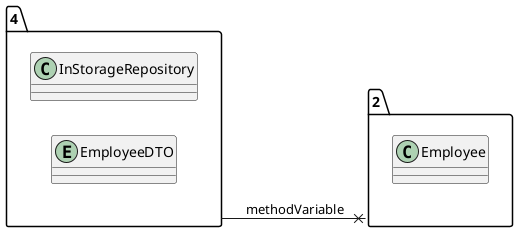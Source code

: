 @startuml 
allow_mixing
left to right direction
package "4"{
class InStorageRepository
entity EmployeeDTO

}
package "2"{
class Employee

}
"4" --x "2":methodVariable
@enduml